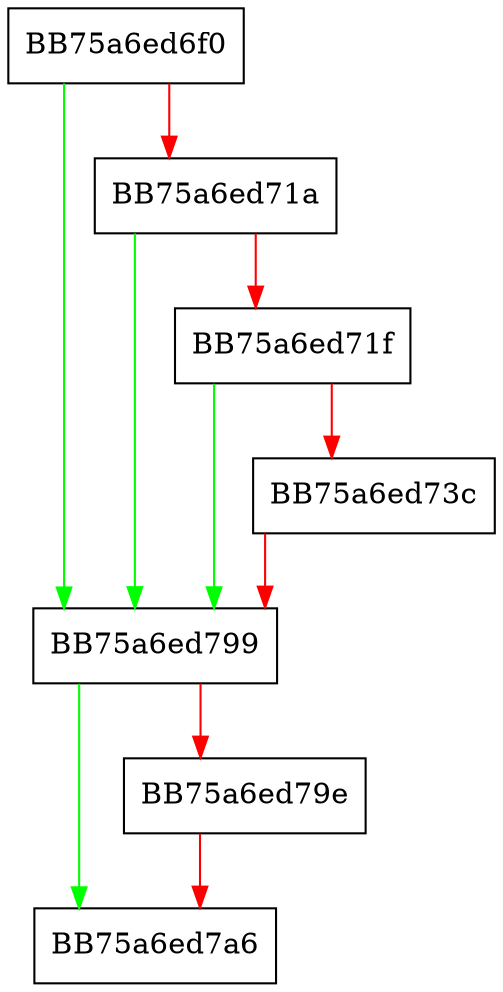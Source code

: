 digraph CacheKsl {
  node [shape="box"];
  graph [splines=ortho];
  BB75a6ed6f0 -> BB75a6ed799 [color="green"];
  BB75a6ed6f0 -> BB75a6ed71a [color="red"];
  BB75a6ed71a -> BB75a6ed799 [color="green"];
  BB75a6ed71a -> BB75a6ed71f [color="red"];
  BB75a6ed71f -> BB75a6ed799 [color="green"];
  BB75a6ed71f -> BB75a6ed73c [color="red"];
  BB75a6ed73c -> BB75a6ed799 [color="red"];
  BB75a6ed799 -> BB75a6ed7a6 [color="green"];
  BB75a6ed799 -> BB75a6ed79e [color="red"];
  BB75a6ed79e -> BB75a6ed7a6 [color="red"];
}